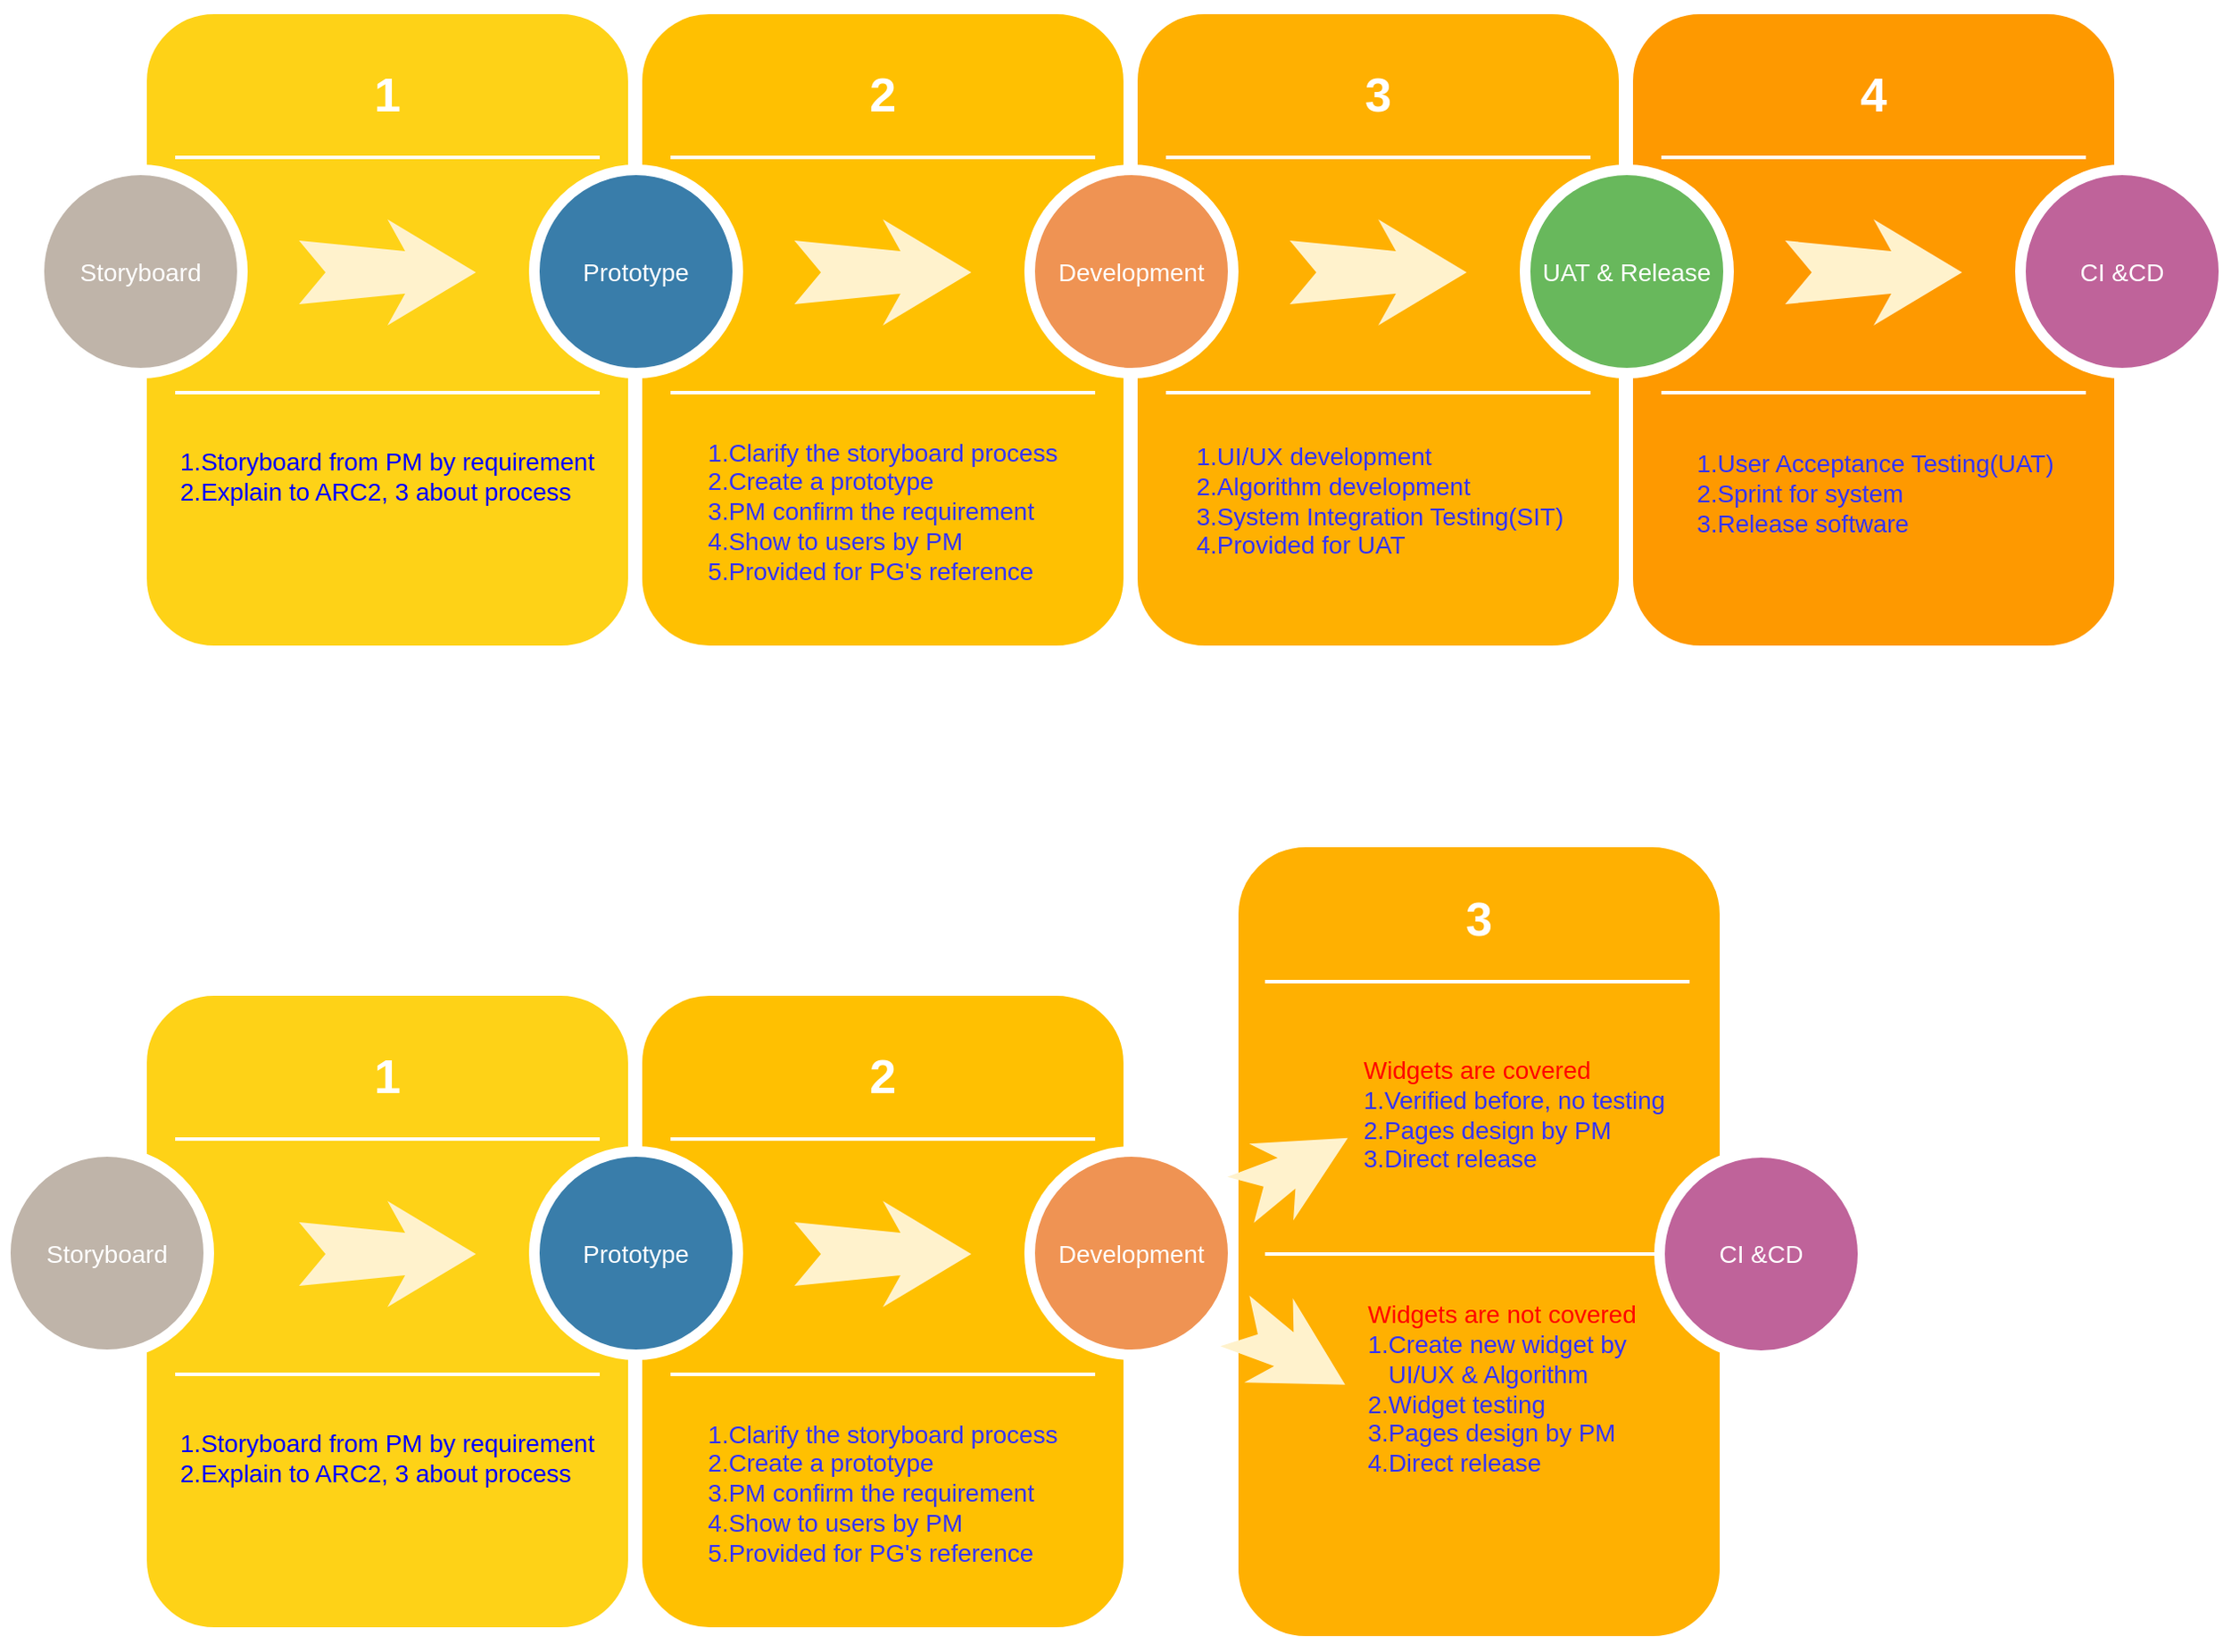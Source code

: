 <mxfile version="12.9.10" type="github"><diagram name="Page-1" id="12e1b939-464a-85fe-373e-61e167be1490"><mxGraphModel dx="1422" dy="750" grid="1" gridSize="10" guides="1" tooltips="1" connect="1" arrows="1" fold="1" page="1" pageScale="1.5" pageWidth="1169" pageHeight="826" background="#ffffff" math="0" shadow="0"><root><mxCell id="0"/><mxCell id="1" parent="0"/><mxCell id="60da8b9f42644d3a-2" value="" style="whiteSpace=wrap;html=1;rounded=1;shadow=0;strokeWidth=8;fontSize=20;align=center;fillColor=#FED217;strokeColor=#FFFFFF;" parent="1" vertex="1"><mxGeometry x="316" y="405" width="280" height="365" as="geometry"/></mxCell><mxCell id="60da8b9f42644d3a-3" value="1" style="text;html=1;strokeColor=none;fillColor=none;align=center;verticalAlign=middle;whiteSpace=wrap;rounded=0;shadow=0;fontSize=27;fontColor=#FFFFFF;fontStyle=1" parent="1" vertex="1"><mxGeometry x="316" y="425" width="280" height="60" as="geometry"/></mxCell><mxCell id="60da8b9f42644d3a-4" value="&lt;font color=&quot;#0000ff&quot;&gt;1.Storyboard from PM by requirement&lt;br&gt;&lt;/font&gt;&lt;div style=&quot;text-align: left&quot;&gt;&lt;span&gt;&lt;font color=&quot;#0000ff&quot;&gt;2.Explain to ARC2, 3 about process&lt;/font&gt;&lt;/span&gt;&lt;/div&gt;" style="text;html=1;strokeColor=none;fillColor=none;align=center;verticalAlign=middle;whiteSpace=wrap;rounded=0;shadow=0;fontSize=14;fontColor=#FFFFFF;" parent="1" vertex="1"><mxGeometry x="316" y="630" width="280" height="80" as="geometry"/></mxCell><mxCell id="60da8b9f42644d3a-6" value="" style="line;strokeWidth=2;html=1;rounded=0;shadow=0;fontSize=27;align=center;fillColor=none;strokeColor=#FFFFFF;" parent="1" vertex="1"><mxGeometry x="336" y="485" width="240" height="10" as="geometry"/></mxCell><mxCell id="60da8b9f42644d3a-7" value="" style="line;strokeWidth=2;html=1;rounded=0;shadow=0;fontSize=27;align=center;fillColor=none;strokeColor=#FFFFFF;" parent="1" vertex="1"><mxGeometry x="336" y="618" width="240" height="10" as="geometry"/></mxCell><mxCell id="60da8b9f42644d3a-8" value="Storyboard" style="ellipse;whiteSpace=wrap;html=1;rounded=0;shadow=0;strokeWidth=6;fontSize=14;align=center;fillColor=#BFB4A9;strokeColor=#FFFFFF;fontColor=#FFFFFF;" parent="1" vertex="1"><mxGeometry x="259" y="497" width="115" height="115" as="geometry"/></mxCell><mxCell id="60da8b9f42644d3a-9" value="" style="html=1;shadow=0;dashed=0;align=center;verticalAlign=middle;shape=mxgraph.arrows2.stylisedArrow;dy=0.6;dx=40;notch=15;feather=0.4;rounded=0;strokeWidth=1;fontSize=27;strokeColor=none;fillColor=#fff2cc;" parent="1" vertex="1"><mxGeometry x="406" y="525" width="100" height="60" as="geometry"/></mxCell><mxCell id="60da8b9f42644d3a-17" value="" style="whiteSpace=wrap;html=1;rounded=1;shadow=0;strokeWidth=8;fontSize=20;align=center;fillColor=#FFC001;strokeColor=#FFFFFF;" parent="1" vertex="1"><mxGeometry x="596" y="405" width="280" height="365" as="geometry"/></mxCell><mxCell id="60da8b9f42644d3a-18" value="2" style="text;html=1;strokeColor=none;fillColor=none;align=center;verticalAlign=middle;whiteSpace=wrap;rounded=0;shadow=0;fontSize=27;fontColor=#FFFFFF;fontStyle=1" parent="1" vertex="1"><mxGeometry x="596" y="425" width="280" height="60" as="geometry"/></mxCell><mxCell id="60da8b9f42644d3a-19" value="&lt;font color=&quot;#3333ff&quot;&gt;1.Clarify the storyboard process&lt;br&gt;&lt;/font&gt;&lt;div style=&quot;text-align: left&quot;&gt;&lt;span&gt;&lt;font color=&quot;#3333ff&quot;&gt;2.Create a prototype&lt;/font&gt;&lt;/span&gt;&lt;/div&gt;&lt;div style=&quot;text-align: left&quot;&gt;&lt;font color=&quot;#3333ff&quot;&gt;&lt;span&gt;3.PM&amp;nbsp;&lt;/span&gt;&lt;span&gt;confirm the requirement&lt;/span&gt;&lt;/font&gt;&lt;/div&gt;&lt;div style=&quot;text-align: left&quot;&gt;&lt;span&gt;&lt;font color=&quot;#3333ff&quot;&gt;4.Show to users by PM&lt;/font&gt;&lt;/span&gt;&lt;/div&gt;&lt;div style=&quot;text-align: left&quot;&gt;&lt;font color=&quot;#3333ff&quot;&gt;&lt;span&gt;5.&lt;/span&gt;Provided for PG's reference&lt;/font&gt;&lt;/div&gt;" style="text;html=1;strokeColor=none;fillColor=none;align=center;verticalAlign=middle;whiteSpace=wrap;rounded=0;shadow=0;fontSize=14;fontColor=#FFFFFF;" parent="1" vertex="1"><mxGeometry x="596" y="630" width="280" height="120" as="geometry"/></mxCell><mxCell id="60da8b9f42644d3a-20" value="" style="line;strokeWidth=2;html=1;rounded=0;shadow=0;fontSize=27;align=center;fillColor=none;strokeColor=#FFFFFF;" parent="1" vertex="1"><mxGeometry x="616" y="485" width="240" height="10" as="geometry"/></mxCell><mxCell id="60da8b9f42644d3a-21" value="" style="line;strokeWidth=2;html=1;rounded=0;shadow=0;fontSize=27;align=center;fillColor=none;strokeColor=#FFFFFF;" parent="1" vertex="1"><mxGeometry x="616" y="618" width="240" height="10" as="geometry"/></mxCell><mxCell id="60da8b9f42644d3a-22" value="Prototype" style="ellipse;whiteSpace=wrap;html=1;rounded=0;shadow=0;strokeWidth=6;fontSize=14;align=center;fillColor=#397DAA;strokeColor=#FFFFFF;fontColor=#FFFFFF;" parent="1" vertex="1"><mxGeometry x="539" y="497" width="115" height="115" as="geometry"/></mxCell><mxCell id="60da8b9f42644d3a-23" value="" style="html=1;shadow=0;dashed=0;align=center;verticalAlign=middle;shape=mxgraph.arrows2.stylisedArrow;dy=0.6;dx=40;notch=15;feather=0.4;rounded=0;strokeWidth=1;fontSize=27;strokeColor=none;fillColor=#fff2cc;" parent="1" vertex="1"><mxGeometry x="686" y="525" width="100" height="60" as="geometry"/></mxCell><mxCell id="60da8b9f42644d3a-24" value="" style="whiteSpace=wrap;html=1;rounded=1;shadow=0;strokeWidth=8;fontSize=20;align=center;fillColor=#FFB001;strokeColor=#FFFFFF;" parent="1" vertex="1"><mxGeometry x="876" y="405" width="280" height="365" as="geometry"/></mxCell><mxCell id="60da8b9f42644d3a-25" value="3" style="text;html=1;strokeColor=none;fillColor=none;align=center;verticalAlign=middle;whiteSpace=wrap;rounded=0;shadow=0;fontSize=27;fontColor=#FFFFFF;fontStyle=1" parent="1" vertex="1"><mxGeometry x="876" y="425" width="280" height="60" as="geometry"/></mxCell><mxCell id="60da8b9f42644d3a-27" value="" style="line;strokeWidth=2;html=1;rounded=0;shadow=0;fontSize=27;align=center;fillColor=none;strokeColor=#FFFFFF;" parent="1" vertex="1"><mxGeometry x="896" y="485" width="240" height="10" as="geometry"/></mxCell><mxCell id="60da8b9f42644d3a-28" value="" style="line;strokeWidth=2;html=1;rounded=0;shadow=0;fontSize=27;align=center;fillColor=none;strokeColor=#FFFFFF;" parent="1" vertex="1"><mxGeometry x="896" y="618" width="240" height="10" as="geometry"/></mxCell><mxCell id="60da8b9f42644d3a-29" value="Development" style="ellipse;whiteSpace=wrap;html=1;rounded=0;shadow=0;strokeWidth=6;fontSize=14;align=center;fillColor=#EF9353;strokeColor=#FFFFFF;fontColor=#FFFFFF;" parent="1" vertex="1"><mxGeometry x="819" y="497" width="115" height="115" as="geometry"/></mxCell><mxCell id="60da8b9f42644d3a-30" value="" style="html=1;shadow=0;dashed=0;align=center;verticalAlign=middle;shape=mxgraph.arrows2.stylisedArrow;dy=0.6;dx=40;notch=15;feather=0.4;rounded=0;strokeWidth=1;fontSize=27;strokeColor=none;fillColor=#fff2cc;" parent="1" vertex="1"><mxGeometry x="966" y="525" width="100" height="60" as="geometry"/></mxCell><mxCell id="60da8b9f42644d3a-31" value="" style="whiteSpace=wrap;html=1;rounded=1;shadow=0;strokeWidth=8;fontSize=20;align=center;fillColor=#FE9900;strokeColor=#FFFFFF;" parent="1" vertex="1"><mxGeometry x="1156" y="405" width="280" height="365" as="geometry"/></mxCell><mxCell id="60da8b9f42644d3a-32" value="4" style="text;html=1;strokeColor=none;fillColor=none;align=center;verticalAlign=middle;whiteSpace=wrap;rounded=0;shadow=0;fontSize=27;fontColor=#FFFFFF;fontStyle=1" parent="1" vertex="1"><mxGeometry x="1156" y="425" width="280" height="60" as="geometry"/></mxCell><mxCell id="60da8b9f42644d3a-34" value="" style="line;strokeWidth=2;html=1;rounded=0;shadow=0;fontSize=27;align=center;fillColor=none;strokeColor=#FFFFFF;" parent="1" vertex="1"><mxGeometry x="1176" y="485" width="240" height="10" as="geometry"/></mxCell><mxCell id="60da8b9f42644d3a-35" value="" style="line;strokeWidth=2;html=1;rounded=0;shadow=0;fontSize=27;align=center;fillColor=none;strokeColor=#FFFFFF;" parent="1" vertex="1"><mxGeometry x="1176" y="618" width="240" height="10" as="geometry"/></mxCell><mxCell id="60da8b9f42644d3a-36" value="UAT &amp;amp; Release" style="ellipse;whiteSpace=wrap;html=1;rounded=0;shadow=0;strokeWidth=6;fontSize=14;align=center;fillColor=#68B85C;strokeColor=#FFFFFF;fontColor=#FFFFFF;" parent="1" vertex="1"><mxGeometry x="1099" y="497" width="115" height="115" as="geometry"/></mxCell><mxCell id="60da8b9f42644d3a-37" value="" style="html=1;shadow=0;dashed=0;align=center;verticalAlign=middle;shape=mxgraph.arrows2.stylisedArrow;dy=0.6;dx=40;notch=15;feather=0.4;rounded=0;strokeWidth=1;fontSize=27;strokeColor=none;fillColor=#fff2cc;" parent="1" vertex="1"><mxGeometry x="1246" y="525" width="100" height="60" as="geometry"/></mxCell><mxCell id="dL3z8ynFIcUUl7_ytXlA-1" value="CI &amp;amp;CD" style="ellipse;whiteSpace=wrap;html=1;rounded=0;shadow=0;strokeWidth=6;fontSize=14;align=center;fillColor=#BF639A;strokeColor=#FFFFFF;fontColor=#FFFFFF;" vertex="1" parent="1"><mxGeometry x="1379" y="497" width="115" height="115" as="geometry"/></mxCell><mxCell id="dL3z8ynFIcUUl7_ytXlA-4" value="&lt;div style=&quot;text-align: left&quot;&gt;&lt;span&gt;&lt;font color=&quot;#3333ff&quot;&gt;1.UI/UX development&lt;/font&gt;&lt;/span&gt;&lt;/div&gt;&lt;font color=&quot;#3333ff&quot;&gt;&lt;div style=&quot;text-align: left&quot;&gt;&lt;span&gt;2.Algorithm development&lt;/span&gt;&lt;/div&gt;&lt;div style=&quot;text-align: left&quot;&gt;&lt;span&gt;3.System Integration Testing(SIT)&lt;/span&gt;&lt;/div&gt;&lt;div style=&quot;text-align: left&quot;&gt;4.Provided for UAT&lt;span&gt;&lt;br&gt;&lt;/span&gt;&lt;/div&gt;&lt;/font&gt;" style="text;html=1;strokeColor=none;fillColor=none;align=center;verticalAlign=middle;whiteSpace=wrap;rounded=0;shadow=0;fontSize=14;fontColor=#FFFFFF;" vertex="1" parent="1"><mxGeometry x="877" y="628" width="280" height="112" as="geometry"/></mxCell><mxCell id="dL3z8ynFIcUUl7_ytXlA-5" value="&lt;div style=&quot;text-align: left&quot;&gt;&lt;font color=&quot;#3333ff&quot;&gt;&lt;span&gt;1.&lt;/span&gt;&lt;span&gt;User Acceptance Testing(UAT)&lt;/span&gt;&lt;/font&gt;&lt;/div&gt;&lt;font color=&quot;#3333ff&quot;&gt;&lt;div style=&quot;text-align: left&quot;&gt;&lt;span&gt;2.&lt;/span&gt;&lt;span&gt;Sprint for system&lt;/span&gt;&lt;/div&gt;&lt;div style=&quot;text-align: left&quot;&gt;&lt;span&gt;3.Release software&lt;/span&gt;&lt;/div&gt;&lt;/font&gt;" style="text;html=1;strokeColor=none;fillColor=none;align=center;verticalAlign=middle;whiteSpace=wrap;rounded=0;shadow=0;fontSize=14;fontColor=#FFFFFF;" vertex="1" parent="1"><mxGeometry x="1157" y="630" width="280" height="100" as="geometry"/></mxCell><mxCell id="dL3z8ynFIcUUl7_ytXlA-6" value="" style="whiteSpace=wrap;html=1;rounded=1;shadow=0;strokeWidth=8;fontSize=20;align=center;fillColor=#FED217;strokeColor=#FFFFFF;" vertex="1" parent="1"><mxGeometry x="316" y="960" width="280" height="365" as="geometry"/></mxCell><mxCell id="dL3z8ynFIcUUl7_ytXlA-7" value="1" style="text;html=1;strokeColor=none;fillColor=none;align=center;verticalAlign=middle;whiteSpace=wrap;rounded=0;shadow=0;fontSize=27;fontColor=#FFFFFF;fontStyle=1" vertex="1" parent="1"><mxGeometry x="316" y="980" width="280" height="60" as="geometry"/></mxCell><mxCell id="dL3z8ynFIcUUl7_ytXlA-8" value="&lt;font color=&quot;#0000ff&quot;&gt;1.Storyboard from PM by requirement&lt;br&gt;&lt;/font&gt;&lt;div style=&quot;text-align: left&quot;&gt;&lt;span&gt;&lt;font color=&quot;#0000ff&quot;&gt;2.Explain to ARC2, 3 about process&lt;/font&gt;&lt;/span&gt;&lt;/div&gt;" style="text;html=1;strokeColor=none;fillColor=none;align=center;verticalAlign=middle;whiteSpace=wrap;rounded=0;shadow=0;fontSize=14;fontColor=#FFFFFF;" vertex="1" parent="1"><mxGeometry x="316" y="1185" width="280" height="80" as="geometry"/></mxCell><mxCell id="dL3z8ynFIcUUl7_ytXlA-9" value="" style="line;strokeWidth=2;html=1;rounded=0;shadow=0;fontSize=27;align=center;fillColor=none;strokeColor=#FFFFFF;" vertex="1" parent="1"><mxGeometry x="336" y="1040" width="240" height="10" as="geometry"/></mxCell><mxCell id="dL3z8ynFIcUUl7_ytXlA-10" value="" style="line;strokeWidth=2;html=1;rounded=0;shadow=0;fontSize=27;align=center;fillColor=none;strokeColor=#FFFFFF;" vertex="1" parent="1"><mxGeometry x="336" y="1173" width="240" height="10" as="geometry"/></mxCell><mxCell id="dL3z8ynFIcUUl7_ytXlA-11" value="Storyboard" style="ellipse;whiteSpace=wrap;html=1;rounded=0;shadow=0;strokeWidth=6;fontSize=14;align=center;fillColor=#BFB4A9;strokeColor=#FFFFFF;fontColor=#FFFFFF;" vertex="1" parent="1"><mxGeometry x="240" y="1052" width="115" height="115" as="geometry"/></mxCell><mxCell id="dL3z8ynFIcUUl7_ytXlA-12" value="" style="html=1;shadow=0;dashed=0;align=center;verticalAlign=middle;shape=mxgraph.arrows2.stylisedArrow;dy=0.6;dx=40;notch=15;feather=0.4;rounded=0;strokeWidth=1;fontSize=27;strokeColor=none;fillColor=#fff2cc;" vertex="1" parent="1"><mxGeometry x="406" y="1080" width="100" height="60" as="geometry"/></mxCell><mxCell id="dL3z8ynFIcUUl7_ytXlA-13" value="" style="whiteSpace=wrap;html=1;rounded=1;shadow=0;strokeWidth=8;fontSize=20;align=center;fillColor=#FFC001;strokeColor=#FFFFFF;" vertex="1" parent="1"><mxGeometry x="596" y="960" width="280" height="365" as="geometry"/></mxCell><mxCell id="dL3z8ynFIcUUl7_ytXlA-14" value="2" style="text;html=1;strokeColor=none;fillColor=none;align=center;verticalAlign=middle;whiteSpace=wrap;rounded=0;shadow=0;fontSize=27;fontColor=#FFFFFF;fontStyle=1" vertex="1" parent="1"><mxGeometry x="596" y="980" width="280" height="60" as="geometry"/></mxCell><mxCell id="dL3z8ynFIcUUl7_ytXlA-15" value="&lt;font color=&quot;#3333ff&quot;&gt;1.Clarify the storyboard process&lt;br&gt;&lt;/font&gt;&lt;div style=&quot;text-align: left&quot;&gt;&lt;span&gt;&lt;font color=&quot;#3333ff&quot;&gt;2.Create a prototype&lt;/font&gt;&lt;/span&gt;&lt;/div&gt;&lt;div style=&quot;text-align: left&quot;&gt;&lt;font color=&quot;#3333ff&quot;&gt;&lt;span&gt;3.PM&amp;nbsp;&lt;/span&gt;&lt;span&gt;confirm the requirement&lt;/span&gt;&lt;/font&gt;&lt;/div&gt;&lt;div style=&quot;text-align: left&quot;&gt;&lt;span&gt;&lt;font color=&quot;#3333ff&quot;&gt;4.Show to users by PM&lt;/font&gt;&lt;/span&gt;&lt;/div&gt;&lt;div style=&quot;text-align: left&quot;&gt;&lt;font color=&quot;#3333ff&quot;&gt;&lt;span&gt;5.&lt;/span&gt;Provided for PG's reference&lt;/font&gt;&lt;/div&gt;" style="text;html=1;strokeColor=none;fillColor=none;align=center;verticalAlign=middle;whiteSpace=wrap;rounded=0;shadow=0;fontSize=14;fontColor=#FFFFFF;" vertex="1" parent="1"><mxGeometry x="596" y="1185" width="280" height="120" as="geometry"/></mxCell><mxCell id="dL3z8ynFIcUUl7_ytXlA-16" value="" style="line;strokeWidth=2;html=1;rounded=0;shadow=0;fontSize=27;align=center;fillColor=none;strokeColor=#FFFFFF;" vertex="1" parent="1"><mxGeometry x="616" y="1040" width="240" height="10" as="geometry"/></mxCell><mxCell id="dL3z8ynFIcUUl7_ytXlA-17" value="" style="line;strokeWidth=2;html=1;rounded=0;shadow=0;fontSize=27;align=center;fillColor=none;strokeColor=#FFFFFF;" vertex="1" parent="1"><mxGeometry x="616" y="1173" width="240" height="10" as="geometry"/></mxCell><mxCell id="dL3z8ynFIcUUl7_ytXlA-18" value="Prototype" style="ellipse;whiteSpace=wrap;html=1;rounded=0;shadow=0;strokeWidth=6;fontSize=14;align=center;fillColor=#397DAA;strokeColor=#FFFFFF;fontColor=#FFFFFF;" vertex="1" parent="1"><mxGeometry x="539" y="1052" width="115" height="115" as="geometry"/></mxCell><mxCell id="dL3z8ynFIcUUl7_ytXlA-19" value="" style="html=1;shadow=0;dashed=0;align=center;verticalAlign=middle;shape=mxgraph.arrows2.stylisedArrow;dy=0.6;dx=40;notch=15;feather=0.4;rounded=0;strokeWidth=1;fontSize=27;strokeColor=none;fillColor=#fff2cc;" vertex="1" parent="1"><mxGeometry x="686" y="1080" width="100" height="60" as="geometry"/></mxCell><mxCell id="dL3z8ynFIcUUl7_ytXlA-20" value="" style="whiteSpace=wrap;html=1;rounded=1;shadow=0;strokeWidth=8;fontSize=20;align=center;fillColor=#FFB001;strokeColor=#FFFFFF;" vertex="1" parent="1"><mxGeometry x="933" y="876" width="280" height="454" as="geometry"/></mxCell><mxCell id="dL3z8ynFIcUUl7_ytXlA-21" value="3" style="text;html=1;strokeColor=none;fillColor=none;align=center;verticalAlign=middle;whiteSpace=wrap;rounded=0;shadow=0;fontSize=27;fontColor=#FFFFFF;fontStyle=1" vertex="1" parent="1"><mxGeometry x="933" y="891" width="280" height="60" as="geometry"/></mxCell><mxCell id="dL3z8ynFIcUUl7_ytXlA-22" value="" style="line;strokeWidth=2;html=1;rounded=0;shadow=0;fontSize=27;align=center;fillColor=none;strokeColor=#FFFFFF;" vertex="1" parent="1"><mxGeometry x="952" y="951" width="240" height="10" as="geometry"/></mxCell><mxCell id="dL3z8ynFIcUUl7_ytXlA-41" value="" style="line;strokeWidth=2;html=1;rounded=0;shadow=0;fontSize=27;align=center;fillColor=none;strokeColor=#FFFFFF;" vertex="1" parent="1"><mxGeometry x="963" y="866" width="240" height="10" as="geometry"/></mxCell><mxCell id="dL3z8ynFIcUUl7_ytXlA-23" value="" style="line;strokeWidth=2;html=1;rounded=0;shadow=0;fontSize=27;align=center;fillColor=none;strokeColor=#FFFFFF;" vertex="1" parent="1"><mxGeometry x="952" y="1105" width="240" height="10" as="geometry"/></mxCell><mxCell id="dL3z8ynFIcUUl7_ytXlA-24" value="Development" style="ellipse;whiteSpace=wrap;html=1;rounded=0;shadow=0;strokeWidth=6;fontSize=14;align=center;fillColor=#EF9353;strokeColor=#FFFFFF;fontColor=#FFFFFF;" vertex="1" parent="1"><mxGeometry x="819" y="1052" width="115" height="115" as="geometry"/></mxCell><mxCell id="dL3z8ynFIcUUl7_ytXlA-25" value="" style="html=1;shadow=0;dashed=0;align=center;verticalAlign=middle;shape=mxgraph.arrows2.stylisedArrow;dy=0.6;dx=40;notch=15;feather=0.4;rounded=0;strokeWidth=1;fontSize=27;strokeColor=none;fillColor=#fff2cc;rotation=-30;" vertex="1" parent="1"><mxGeometry x="933.51" y="1036.83" width="70" height="50" as="geometry"/></mxCell><mxCell id="dL3z8ynFIcUUl7_ytXlA-33" value="&lt;div style=&quot;text-align: left&quot;&gt;&lt;span&gt;&lt;font color=&quot;#ff0000&quot;&gt;Widgets are covered&lt;/font&gt;&lt;/span&gt;&lt;/div&gt;&lt;font color=&quot;#3333ff&quot;&gt;&lt;div style=&quot;text-align: left&quot;&gt;1.Verified before, no testing&lt;span&gt;&lt;br&gt;&lt;/span&gt;&lt;/div&gt;&lt;div style=&quot;text-align: left&quot;&gt;&lt;span&gt;2.Pages design by PM&lt;/span&gt;&lt;/div&gt;&lt;div style=&quot;text-align: left&quot;&gt;&lt;span&gt;3.&lt;/span&gt;&lt;span&gt;Direct release&lt;/span&gt;&lt;/div&gt;&lt;/font&gt;" style="text;html=1;strokeColor=none;fillColor=none;align=center;verticalAlign=middle;whiteSpace=wrap;rounded=0;shadow=0;fontSize=14;fontColor=#FFFFFF;" vertex="1" parent="1"><mxGeometry x="983" y="974.83" width="220" height="112" as="geometry"/></mxCell><mxCell id="dL3z8ynFIcUUl7_ytXlA-43" value="" style="html=1;shadow=0;dashed=0;align=center;verticalAlign=middle;shape=mxgraph.arrows2.stylisedArrow;dy=0.6;dx=40;notch=15;feather=0.4;rounded=0;strokeWidth=1;fontSize=27;strokeColor=none;fillColor=#fff2cc;rotation=30;" vertex="1" parent="1"><mxGeometry x="930.13" y="1138.33" width="72" height="55" as="geometry"/></mxCell><mxCell id="dL3z8ynFIcUUl7_ytXlA-44" value="&lt;div style=&quot;text-align: left&quot;&gt;&lt;span&gt;&lt;font color=&quot;#ff0000&quot;&gt;Widgets are not covered&lt;/font&gt;&lt;/span&gt;&lt;/div&gt;&lt;font color=&quot;#3333ff&quot;&gt;&lt;div style=&quot;text-align: left&quot;&gt;1.Create new widget by&lt;/div&gt;&lt;div style=&quot;text-align: left&quot;&gt;&amp;nbsp; &amp;nbsp;UI/UX &amp;amp; Algorithm&amp;nbsp;&lt;/div&gt;&lt;div style=&quot;text-align: left&quot;&gt;2.Widget testing&amp;nbsp;&lt;span&gt;&lt;br&gt;&lt;/span&gt;&lt;/div&gt;&lt;div style=&quot;text-align: left&quot;&gt;&lt;span&gt;3.Pages design by PM&lt;/span&gt;&lt;/div&gt;&lt;div style=&quot;text-align: left&quot;&gt;&lt;span&gt;4.&lt;/span&gt;&lt;span&gt;Direct release&lt;/span&gt;&lt;/div&gt;&lt;/font&gt;" style="text;html=1;strokeColor=none;fillColor=none;align=center;verticalAlign=middle;whiteSpace=wrap;rounded=0;shadow=0;fontSize=14;fontColor=#FFFFFF;" vertex="1" parent="1"><mxGeometry x="976" y="1130" width="220" height="112" as="geometry"/></mxCell><mxCell id="dL3z8ynFIcUUl7_ytXlA-45" value="CI &amp;amp;CD" style="ellipse;whiteSpace=wrap;html=1;rounded=0;shadow=0;strokeWidth=6;fontSize=14;align=center;fillColor=#BF639A;strokeColor=#FFFFFF;fontColor=#FFFFFF;" vertex="1" parent="1"><mxGeometry x="1175" y="1052.5" width="115" height="115" as="geometry"/></mxCell></root></mxGraphModel></diagram></mxfile>